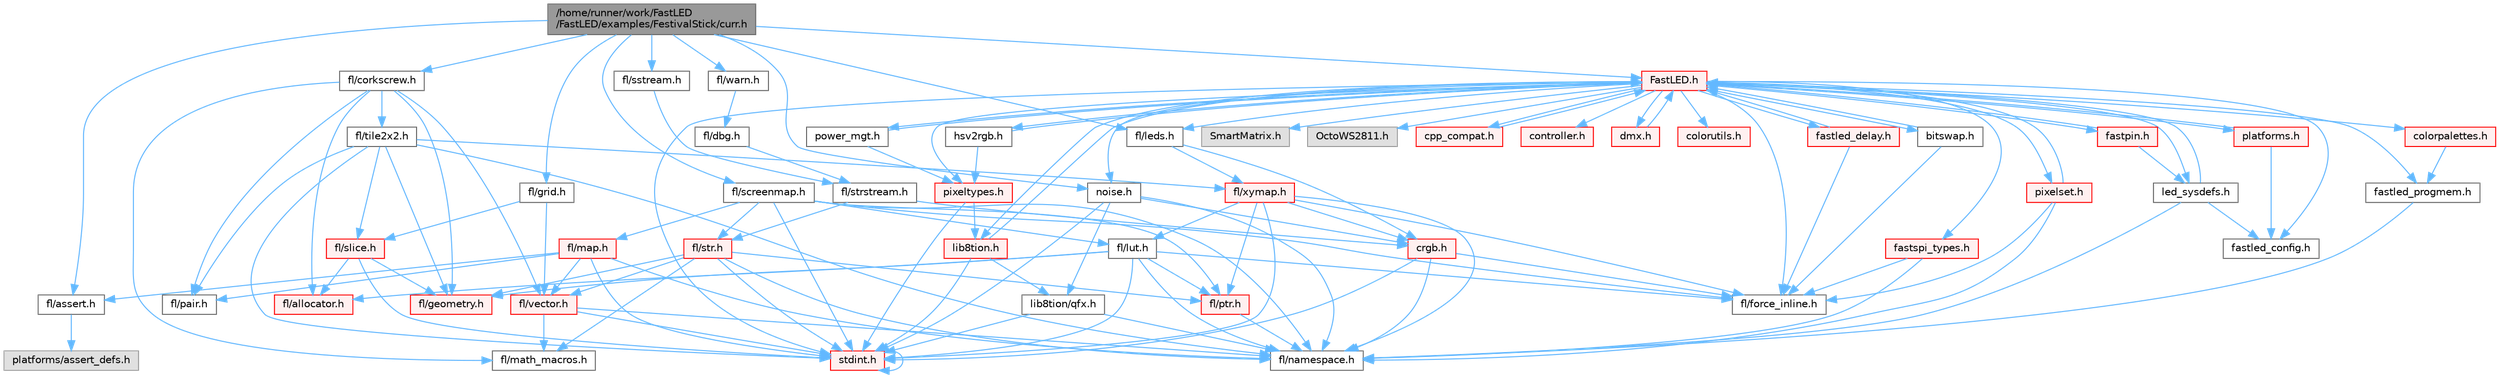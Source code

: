 digraph "/home/runner/work/FastLED/FastLED/examples/FestivalStick/curr.h"
{
 // INTERACTIVE_SVG=YES
 // LATEX_PDF_SIZE
  bgcolor="transparent";
  edge [fontname=Helvetica,fontsize=10,labelfontname=Helvetica,labelfontsize=10];
  node [fontname=Helvetica,fontsize=10,shape=box,height=0.2,width=0.4];
  Node1 [id="Node000001",label="/home/runner/work/FastLED\l/FastLED/examples/FestivalStick/curr.h",height=0.2,width=0.4,color="gray40", fillcolor="grey60", style="filled", fontcolor="black",tooltip=" "];
  Node1 -> Node2 [id="edge1_Node000001_Node000002",color="steelblue1",style="solid",tooltip=" "];
  Node2 [id="Node000002",label="fl/assert.h",height=0.2,width=0.4,color="grey40", fillcolor="white", style="filled",URL="$dc/da7/assert_8h.html",tooltip=" "];
  Node2 -> Node3 [id="edge2_Node000002_Node000003",color="steelblue1",style="solid",tooltip=" "];
  Node3 [id="Node000003",label="platforms/assert_defs.h",height=0.2,width=0.4,color="grey60", fillcolor="#E0E0E0", style="filled",tooltip=" "];
  Node1 -> Node4 [id="edge3_Node000001_Node000004",color="steelblue1",style="solid",tooltip=" "];
  Node4 [id="Node000004",label="fl/corkscrew.h",height=0.2,width=0.4,color="grey40", fillcolor="white", style="filled",URL="$d1/dd4/src_2fl_2corkscrew_8h.html",tooltip="Corkscrew projection utilities."];
  Node4 -> Node5 [id="edge4_Node000004_Node000005",color="steelblue1",style="solid",tooltip=" "];
  Node5 [id="Node000005",label="fl/allocator.h",height=0.2,width=0.4,color="red", fillcolor="#FFF0F0", style="filled",URL="$da/da9/allocator_8h.html",tooltip=" "];
  Node4 -> Node11 [id="edge5_Node000004_Node000011",color="steelblue1",style="solid",tooltip=" "];
  Node11 [id="Node000011",label="fl/geometry.h",height=0.2,width=0.4,color="red", fillcolor="#FFF0F0", style="filled",URL="$d4/d67/geometry_8h.html",tooltip=" "];
  Node4 -> Node16 [id="edge6_Node000004_Node000016",color="steelblue1",style="solid",tooltip=" "];
  Node16 [id="Node000016",label="fl/math_macros.h",height=0.2,width=0.4,color="grey40", fillcolor="white", style="filled",URL="$d8/db8/math__macros_8h.html",tooltip=" "];
  Node4 -> Node28 [id="edge7_Node000004_Node000028",color="steelblue1",style="solid",tooltip=" "];
  Node28 [id="Node000028",label="fl/pair.h",height=0.2,width=0.4,color="grey40", fillcolor="white", style="filled",URL="$d3/d41/pair_8h.html",tooltip=" "];
  Node4 -> Node29 [id="edge8_Node000004_Node000029",color="steelblue1",style="solid",tooltip=" "];
  Node29 [id="Node000029",label="fl/tile2x2.h",height=0.2,width=0.4,color="grey40", fillcolor="white", style="filled",URL="$d2/db4/tile2x2_8h.html",tooltip=" "];
  Node29 -> Node10 [id="edge9_Node000029_Node000010",color="steelblue1",style="solid",tooltip=" "];
  Node10 [id="Node000010",label="stdint.h",height=0.2,width=0.4,color="red", fillcolor="#FFF0F0", style="filled",URL="$df/dd8/stdint_8h.html",tooltip=" "];
  Node10 -> Node10 [id="edge10_Node000010_Node000010",color="steelblue1",style="solid",tooltip=" "];
  Node29 -> Node11 [id="edge11_Node000029_Node000011",color="steelblue1",style="solid",tooltip=" "];
  Node29 -> Node17 [id="edge12_Node000029_Node000017",color="steelblue1",style="solid",tooltip=" "];
  Node17 [id="Node000017",label="fl/namespace.h",height=0.2,width=0.4,color="grey40", fillcolor="white", style="filled",URL="$df/d2a/namespace_8h.html",tooltip="Implements the FastLED namespace macros."];
  Node29 -> Node28 [id="edge13_Node000029_Node000028",color="steelblue1",style="solid",tooltip=" "];
  Node29 -> Node30 [id="edge14_Node000029_Node000030",color="steelblue1",style="solid",tooltip=" "];
  Node30 [id="Node000030",label="fl/slice.h",height=0.2,width=0.4,color="red", fillcolor="#FFF0F0", style="filled",URL="$d0/d48/slice_8h.html",tooltip=" "];
  Node30 -> Node10 [id="edge15_Node000030_Node000010",color="steelblue1",style="solid",tooltip=" "];
  Node30 -> Node11 [id="edge16_Node000030_Node000011",color="steelblue1",style="solid",tooltip=" "];
  Node30 -> Node5 [id="edge17_Node000030_Node000005",color="steelblue1",style="solid",tooltip=" "];
  Node29 -> Node31 [id="edge18_Node000029_Node000031",color="steelblue1",style="solid",tooltip=" "];
  Node31 [id="Node000031",label="fl/xymap.h",height=0.2,width=0.4,color="red", fillcolor="#FFF0F0", style="filled",URL="$da/d61/xymap_8h.html",tooltip=" "];
  Node31 -> Node10 [id="edge19_Node000031_Node000010",color="steelblue1",style="solid",tooltip=" "];
  Node31 -> Node32 [id="edge20_Node000031_Node000032",color="steelblue1",style="solid",tooltip=" "];
  Node32 [id="Node000032",label="crgb.h",height=0.2,width=0.4,color="red", fillcolor="#FFF0F0", style="filled",URL="$db/dd1/crgb_8h.html",tooltip="Defines the red, green, and blue (RGB) pixel struct."];
  Node32 -> Node10 [id="edge21_Node000032_Node000010",color="steelblue1",style="solid",tooltip=" "];
  Node32 -> Node17 [id="edge22_Node000032_Node000017",color="steelblue1",style="solid",tooltip=" "];
  Node32 -> Node14 [id="edge23_Node000032_Node000014",color="steelblue1",style="solid",tooltip=" "];
  Node14 [id="Node000014",label="fl/force_inline.h",height=0.2,width=0.4,color="grey40", fillcolor="white", style="filled",URL="$d4/d64/force__inline_8h.html",tooltip=" "];
  Node31 -> Node14 [id="edge24_Node000031_Node000014",color="steelblue1",style="solid",tooltip=" "];
  Node31 -> Node36 [id="edge25_Node000031_Node000036",color="steelblue1",style="solid",tooltip=" "];
  Node36 [id="Node000036",label="fl/lut.h",height=0.2,width=0.4,color="grey40", fillcolor="white", style="filled",URL="$db/d54/lut_8h.html",tooltip=" "];
  Node36 -> Node5 [id="edge26_Node000036_Node000005",color="steelblue1",style="solid",tooltip=" "];
  Node36 -> Node14 [id="edge27_Node000036_Node000014",color="steelblue1",style="solid",tooltip=" "];
  Node36 -> Node18 [id="edge28_Node000036_Node000018",color="steelblue1",style="solid",tooltip=" "];
  Node18 [id="Node000018",label="fl/ptr.h",height=0.2,width=0.4,color="red", fillcolor="#FFF0F0", style="filled",URL="$dd/d98/ptr_8h.html",tooltip=" "];
  Node18 -> Node17 [id="edge29_Node000018_Node000017",color="steelblue1",style="solid",tooltip=" "];
  Node36 -> Node10 [id="edge30_Node000036_Node000010",color="steelblue1",style="solid",tooltip=" "];
  Node36 -> Node11 [id="edge31_Node000036_Node000011",color="steelblue1",style="solid",tooltip=" "];
  Node36 -> Node17 [id="edge32_Node000036_Node000017",color="steelblue1",style="solid",tooltip=" "];
  Node31 -> Node17 [id="edge33_Node000031_Node000017",color="steelblue1",style="solid",tooltip=" "];
  Node31 -> Node18 [id="edge34_Node000031_Node000018",color="steelblue1",style="solid",tooltip=" "];
  Node4 -> Node24 [id="edge35_Node000004_Node000024",color="steelblue1",style="solid",tooltip=" "];
  Node24 [id="Node000024",label="fl/vector.h",height=0.2,width=0.4,color="red", fillcolor="#FFF0F0", style="filled",URL="$d6/d68/vector_8h.html",tooltip=" "];
  Node24 -> Node10 [id="edge36_Node000024_Node000010",color="steelblue1",style="solid",tooltip=" "];
  Node24 -> Node16 [id="edge37_Node000024_Node000016",color="steelblue1",style="solid",tooltip=" "];
  Node24 -> Node17 [id="edge38_Node000024_Node000017",color="steelblue1",style="solid",tooltip=" "];
  Node1 -> Node38 [id="edge39_Node000001_Node000038",color="steelblue1",style="solid",tooltip=" "];
  Node38 [id="Node000038",label="fl/grid.h",height=0.2,width=0.4,color="grey40", fillcolor="white", style="filled",URL="$da/d15/grid_8h.html",tooltip=" "];
  Node38 -> Node30 [id="edge40_Node000038_Node000030",color="steelblue1",style="solid",tooltip=" "];
  Node38 -> Node24 [id="edge41_Node000038_Node000024",color="steelblue1",style="solid",tooltip=" "];
  Node1 -> Node39 [id="edge42_Node000001_Node000039",color="steelblue1",style="solid",tooltip=" "];
  Node39 [id="Node000039",label="fl/leds.h",height=0.2,width=0.4,color="grey40", fillcolor="white", style="filled",URL="$da/d78/leds_8h.html",tooltip=" "];
  Node39 -> Node32 [id="edge43_Node000039_Node000032",color="steelblue1",style="solid",tooltip=" "];
  Node39 -> Node31 [id="edge44_Node000039_Node000031",color="steelblue1",style="solid",tooltip=" "];
  Node1 -> Node40 [id="edge45_Node000001_Node000040",color="steelblue1",style="solid",tooltip=" "];
  Node40 [id="Node000040",label="fl/screenmap.h",height=0.2,width=0.4,color="grey40", fillcolor="white", style="filled",URL="$d7/d97/screenmap_8h.html",tooltip=" "];
  Node40 -> Node10 [id="edge46_Node000040_Node000010",color="steelblue1",style="solid",tooltip=" "];
  Node40 -> Node14 [id="edge47_Node000040_Node000014",color="steelblue1",style="solid",tooltip=" "];
  Node40 -> Node36 [id="edge48_Node000040_Node000036",color="steelblue1",style="solid",tooltip=" "];
  Node40 -> Node18 [id="edge49_Node000040_Node000018",color="steelblue1",style="solid",tooltip=" "];
  Node40 -> Node41 [id="edge50_Node000040_Node000041",color="steelblue1",style="solid",tooltip=" "];
  Node41 [id="Node000041",label="fl/map.h",height=0.2,width=0.4,color="red", fillcolor="#FFF0F0", style="filled",URL="$dc/db7/map_8h.html",tooltip=" "];
  Node41 -> Node10 [id="edge51_Node000041_Node000010",color="steelblue1",style="solid",tooltip=" "];
  Node41 -> Node2 [id="edge52_Node000041_Node000002",color="steelblue1",style="solid",tooltip=" "];
  Node41 -> Node17 [id="edge53_Node000041_Node000017",color="steelblue1",style="solid",tooltip=" "];
  Node41 -> Node28 [id="edge54_Node000041_Node000028",color="steelblue1",style="solid",tooltip=" "];
  Node41 -> Node24 [id="edge55_Node000041_Node000024",color="steelblue1",style="solid",tooltip=" "];
  Node40 -> Node17 [id="edge56_Node000040_Node000017",color="steelblue1",style="solid",tooltip=" "];
  Node40 -> Node9 [id="edge57_Node000040_Node000009",color="steelblue1",style="solid",tooltip=" "];
  Node9 [id="Node000009",label="fl/str.h",height=0.2,width=0.4,color="red", fillcolor="#FFF0F0", style="filled",URL="$d1/d93/str_8h.html",tooltip=" "];
  Node9 -> Node10 [id="edge58_Node000009_Node000010",color="steelblue1",style="solid",tooltip=" "];
  Node9 -> Node11 [id="edge59_Node000009_Node000011",color="steelblue1",style="solid",tooltip=" "];
  Node9 -> Node16 [id="edge60_Node000009_Node000016",color="steelblue1",style="solid",tooltip=" "];
  Node9 -> Node17 [id="edge61_Node000009_Node000017",color="steelblue1",style="solid",tooltip=" "];
  Node9 -> Node18 [id="edge62_Node000009_Node000018",color="steelblue1",style="solid",tooltip=" "];
  Node9 -> Node24 [id="edge63_Node000009_Node000024",color="steelblue1",style="solid",tooltip=" "];
  Node1 -> Node42 [id="edge64_Node000001_Node000042",color="steelblue1",style="solid",tooltip=" "];
  Node42 [id="Node000042",label="fl/sstream.h",height=0.2,width=0.4,color="grey40", fillcolor="white", style="filled",URL="$da/da4/sstream_8h.html",tooltip=" "];
  Node42 -> Node43 [id="edge65_Node000042_Node000043",color="steelblue1",style="solid",tooltip=" "];
  Node43 [id="Node000043",label="fl/strstream.h",height=0.2,width=0.4,color="grey40", fillcolor="white", style="filled",URL="$d8/d00/strstream_8h.html",tooltip=" "];
  Node43 -> Node32 [id="edge66_Node000043_Node000032",color="steelblue1",style="solid",tooltip=" "];
  Node43 -> Node9 [id="edge67_Node000043_Node000009",color="steelblue1",style="solid",tooltip=" "];
  Node1 -> Node44 [id="edge68_Node000001_Node000044",color="steelblue1",style="solid",tooltip=" "];
  Node44 [id="Node000044",label="fl/warn.h",height=0.2,width=0.4,color="grey40", fillcolor="white", style="filled",URL="$de/d77/warn_8h.html",tooltip=" "];
  Node44 -> Node45 [id="edge69_Node000044_Node000045",color="steelblue1",style="solid",tooltip=" "];
  Node45 [id="Node000045",label="fl/dbg.h",height=0.2,width=0.4,color="grey40", fillcolor="white", style="filled",URL="$d6/d01/dbg_8h.html",tooltip=" "];
  Node45 -> Node43 [id="edge70_Node000045_Node000043",color="steelblue1",style="solid",tooltip=" "];
  Node1 -> Node46 [id="edge71_Node000001_Node000046",color="steelblue1",style="solid",tooltip=" "];
  Node46 [id="Node000046",label="noise.h",height=0.2,width=0.4,color="grey40", fillcolor="white", style="filled",URL="$d1/d31/noise_8h.html",tooltip="Functions to generate and fill arrays with noise."];
  Node46 -> Node10 [id="edge72_Node000046_Node000010",color="steelblue1",style="solid",tooltip=" "];
  Node46 -> Node32 [id="edge73_Node000046_Node000032",color="steelblue1",style="solid",tooltip=" "];
  Node46 -> Node17 [id="edge74_Node000046_Node000017",color="steelblue1",style="solid",tooltip=" "];
  Node46 -> Node47 [id="edge75_Node000046_Node000047",color="steelblue1",style="solid",tooltip=" "];
  Node47 [id="Node000047",label="lib8tion/qfx.h",height=0.2,width=0.4,color="grey40", fillcolor="white", style="filled",URL="$d2/d19/qfx_8h.html",tooltip=" "];
  Node47 -> Node10 [id="edge76_Node000047_Node000010",color="steelblue1",style="solid",tooltip=" "];
  Node47 -> Node17 [id="edge77_Node000047_Node000017",color="steelblue1",style="solid",tooltip=" "];
  Node1 -> Node48 [id="edge78_Node000001_Node000048",color="steelblue1",style="solid",tooltip=" "];
  Node48 [id="Node000048",label="FastLED.h",height=0.2,width=0.4,color="red", fillcolor="#FFF0F0", style="filled",URL="$db/d97/_fast_l_e_d_8h.html",tooltip="central include file for FastLED, defines the CFastLED class/object"];
  Node48 -> Node10 [id="edge79_Node000048_Node000010",color="steelblue1",style="solid",tooltip=" "];
  Node48 -> Node49 [id="edge80_Node000048_Node000049",color="steelblue1",style="solid",tooltip=" "];
  Node49 [id="Node000049",label="SmartMatrix.h",height=0.2,width=0.4,color="grey60", fillcolor="#E0E0E0", style="filled",tooltip=" "];
  Node48 -> Node50 [id="edge81_Node000048_Node000050",color="steelblue1",style="solid",tooltip=" "];
  Node50 [id="Node000050",label="OctoWS2811.h",height=0.2,width=0.4,color="grey60", fillcolor="#E0E0E0", style="filled",tooltip=" "];
  Node48 -> Node14 [id="edge82_Node000048_Node000014",color="steelblue1",style="solid",tooltip=" "];
  Node48 -> Node51 [id="edge83_Node000048_Node000051",color="steelblue1",style="solid",tooltip=" "];
  Node51 [id="Node000051",label="cpp_compat.h",height=0.2,width=0.4,color="red", fillcolor="#FFF0F0", style="filled",URL="$d9/d13/cpp__compat_8h.html",tooltip="Compatibility functions based on C++ version."];
  Node51 -> Node48 [id="edge84_Node000051_Node000048",color="steelblue1",style="solid",tooltip=" "];
  Node48 -> Node53 [id="edge85_Node000048_Node000053",color="steelblue1",style="solid",tooltip=" "];
  Node53 [id="Node000053",label="fastled_config.h",height=0.2,width=0.4,color="grey40", fillcolor="white", style="filled",URL="$d5/d11/fastled__config_8h.html",tooltip="Contains definitions that can be used to configure FastLED at compile time."];
  Node48 -> Node54 [id="edge86_Node000048_Node000054",color="steelblue1",style="solid",tooltip=" "];
  Node54 [id="Node000054",label="led_sysdefs.h",height=0.2,width=0.4,color="grey40", fillcolor="white", style="filled",URL="$d9/d3e/led__sysdefs_8h.html",tooltip="Determines which platform system definitions to include."];
  Node54 -> Node48 [id="edge87_Node000054_Node000048",color="steelblue1",style="solid",tooltip=" "];
  Node54 -> Node53 [id="edge88_Node000054_Node000053",color="steelblue1",style="solid",tooltip=" "];
  Node54 -> Node17 [id="edge89_Node000054_Node000017",color="steelblue1",style="solid",tooltip=" "];
  Node48 -> Node55 [id="edge90_Node000048_Node000055",color="steelblue1",style="solid",tooltip=" "];
  Node55 [id="Node000055",label="fastled_delay.h",height=0.2,width=0.4,color="red", fillcolor="#FFF0F0", style="filled",URL="$d0/da8/fastled__delay_8h.html",tooltip="Utility functions and classes for managing delay cycles."];
  Node55 -> Node48 [id="edge91_Node000055_Node000048",color="steelblue1",style="solid",tooltip=" "];
  Node55 -> Node14 [id="edge92_Node000055_Node000014",color="steelblue1",style="solid",tooltip=" "];
  Node48 -> Node57 [id="edge93_Node000048_Node000057",color="steelblue1",style="solid",tooltip=" "];
  Node57 [id="Node000057",label="bitswap.h",height=0.2,width=0.4,color="grey40", fillcolor="white", style="filled",URL="$de/ded/bitswap_8h.html",tooltip="Functions for doing a rotation of bits/bytes used by parallel output."];
  Node57 -> Node48 [id="edge94_Node000057_Node000048",color="steelblue1",style="solid",tooltip=" "];
  Node57 -> Node14 [id="edge95_Node000057_Node000014",color="steelblue1",style="solid",tooltip=" "];
  Node48 -> Node58 [id="edge96_Node000048_Node000058",color="steelblue1",style="solid",tooltip=" "];
  Node58 [id="Node000058",label="controller.h",height=0.2,width=0.4,color="red", fillcolor="#FFF0F0", style="filled",URL="$d2/dd9/controller_8h.html",tooltip="deprecated: base definitions used by led controllers for writing out led data"];
  Node48 -> Node80 [id="edge97_Node000048_Node000080",color="steelblue1",style="solid",tooltip=" "];
  Node80 [id="Node000080",label="fastpin.h",height=0.2,width=0.4,color="red", fillcolor="#FFF0F0", style="filled",URL="$db/d65/fastpin_8h.html",tooltip="Class base definitions for defining fast pin access."];
  Node80 -> Node48 [id="edge98_Node000080_Node000048",color="steelblue1",style="solid",tooltip=" "];
  Node80 -> Node54 [id="edge99_Node000080_Node000054",color="steelblue1",style="solid",tooltip=" "];
  Node48 -> Node81 [id="edge100_Node000048_Node000081",color="steelblue1",style="solid",tooltip=" "];
  Node81 [id="Node000081",label="fastspi_types.h",height=0.2,width=0.4,color="red", fillcolor="#FFF0F0", style="filled",URL="$d2/ddb/fastspi__types_8h.html",tooltip="Data types and constants used by SPI interfaces."];
  Node81 -> Node14 [id="edge101_Node000081_Node000014",color="steelblue1",style="solid",tooltip=" "];
  Node81 -> Node17 [id="edge102_Node000081_Node000017",color="steelblue1",style="solid",tooltip=" "];
  Node48 -> Node82 [id="edge103_Node000048_Node000082",color="steelblue1",style="solid",tooltip=" "];
  Node82 [id="Node000082",label="dmx.h",height=0.2,width=0.4,color="red", fillcolor="#FFF0F0", style="filled",URL="$d3/de1/dmx_8h.html",tooltip="Defines the DMX512-based LED controllers."];
  Node82 -> Node48 [id="edge104_Node000082_Node000048",color="steelblue1",style="solid",tooltip=" "];
  Node48 -> Node85 [id="edge105_Node000048_Node000085",color="steelblue1",style="solid",tooltip=" "];
  Node85 [id="Node000085",label="platforms.h",height=0.2,width=0.4,color="red", fillcolor="#FFF0F0", style="filled",URL="$da/dc9/platforms_8h.html",tooltip="Determines which platforms headers to include."];
  Node85 -> Node48 [id="edge106_Node000085_Node000048",color="steelblue1",style="solid",tooltip=" "];
  Node85 -> Node53 [id="edge107_Node000085_Node000053",color="steelblue1",style="solid",tooltip=" "];
  Node48 -> Node87 [id="edge108_Node000048_Node000087",color="steelblue1",style="solid",tooltip=" "];
  Node87 [id="Node000087",label="fastled_progmem.h",height=0.2,width=0.4,color="grey40", fillcolor="white", style="filled",URL="$df/dab/fastled__progmem_8h.html",tooltip="Wrapper definitions to allow seamless use of PROGMEM in environments that have it."];
  Node87 -> Node17 [id="edge109_Node000087_Node000017",color="steelblue1",style="solid",tooltip=" "];
  Node48 -> Node61 [id="edge110_Node000048_Node000061",color="steelblue1",style="solid",tooltip=" "];
  Node61 [id="Node000061",label="lib8tion.h",height=0.2,width=0.4,color="red", fillcolor="#FFF0F0", style="filled",URL="$df/da5/lib8tion_8h.html",tooltip="Fast, efficient 8-bit math functions specifically designed for high-performance LED programming."];
  Node61 -> Node48 [id="edge111_Node000061_Node000048",color="steelblue1",style="solid",tooltip=" "];
  Node61 -> Node10 [id="edge112_Node000061_Node000010",color="steelblue1",style="solid",tooltip=" "];
  Node61 -> Node47 [id="edge113_Node000061_Node000047",color="steelblue1",style="solid",tooltip=" "];
  Node48 -> Node60 [id="edge114_Node000048_Node000060",color="steelblue1",style="solid",tooltip=" "];
  Node60 [id="Node000060",label="pixeltypes.h",height=0.2,width=0.4,color="red", fillcolor="#FFF0F0", style="filled",URL="$d2/dba/pixeltypes_8h.html",tooltip="Includes defintions for RGB and HSV pixels."];
  Node60 -> Node10 [id="edge115_Node000060_Node000010",color="steelblue1",style="solid",tooltip=" "];
  Node60 -> Node61 [id="edge116_Node000060_Node000061",color="steelblue1",style="solid",tooltip=" "];
  Node48 -> Node88 [id="edge117_Node000048_Node000088",color="steelblue1",style="solid",tooltip=" "];
  Node88 [id="Node000088",label="hsv2rgb.h",height=0.2,width=0.4,color="grey40", fillcolor="white", style="filled",URL="$de/d9a/hsv2rgb_8h.html",tooltip="Functions to convert from the HSV colorspace to the RGB colorspace."];
  Node88 -> Node48 [id="edge118_Node000088_Node000048",color="steelblue1",style="solid",tooltip=" "];
  Node88 -> Node60 [id="edge119_Node000088_Node000060",color="steelblue1",style="solid",tooltip=" "];
  Node48 -> Node89 [id="edge120_Node000048_Node000089",color="steelblue1",style="solid",tooltip=" "];
  Node89 [id="Node000089",label="colorutils.h",height=0.2,width=0.4,color="red", fillcolor="#FFF0F0", style="filled",URL="$d1/dfb/colorutils_8h.html",tooltip=" "];
  Node48 -> Node94 [id="edge121_Node000048_Node000094",color="steelblue1",style="solid",tooltip=" "];
  Node94 [id="Node000094",label="pixelset.h",height=0.2,width=0.4,color="red", fillcolor="#FFF0F0", style="filled",URL="$d4/d46/pixelset_8h.html",tooltip="Declares classes for managing logical groups of LEDs."];
  Node94 -> Node14 [id="edge122_Node000094_Node000014",color="steelblue1",style="solid",tooltip=" "];
  Node94 -> Node17 [id="edge123_Node000094_Node000017",color="steelblue1",style="solid",tooltip=" "];
  Node94 -> Node48 [id="edge124_Node000094_Node000048",color="steelblue1",style="solid",tooltip=" "];
  Node48 -> Node95 [id="edge125_Node000048_Node000095",color="steelblue1",style="solid",tooltip=" "];
  Node95 [id="Node000095",label="colorpalettes.h",height=0.2,width=0.4,color="red", fillcolor="#FFF0F0", style="filled",URL="$dc/dcc/colorpalettes_8h.html",tooltip="Declarations for the predefined color palettes supplied by FastLED."];
  Node95 -> Node87 [id="edge126_Node000095_Node000087",color="steelblue1",style="solid",tooltip=" "];
  Node48 -> Node46 [id="edge127_Node000048_Node000046",color="steelblue1",style="solid",tooltip=" "];
  Node48 -> Node96 [id="edge128_Node000048_Node000096",color="steelblue1",style="solid",tooltip=" "];
  Node96 [id="Node000096",label="power_mgt.h",height=0.2,width=0.4,color="grey40", fillcolor="white", style="filled",URL="$dc/d5b/power__mgt_8h.html",tooltip="Functions to limit the power used by FastLED."];
  Node96 -> Node48 [id="edge129_Node000096_Node000048",color="steelblue1",style="solid",tooltip=" "];
  Node96 -> Node60 [id="edge130_Node000096_Node000060",color="steelblue1",style="solid",tooltip=" "];
  Node48 -> Node39 [id="edge131_Node000048_Node000039",color="steelblue1",style="solid",tooltip=" "];
}
